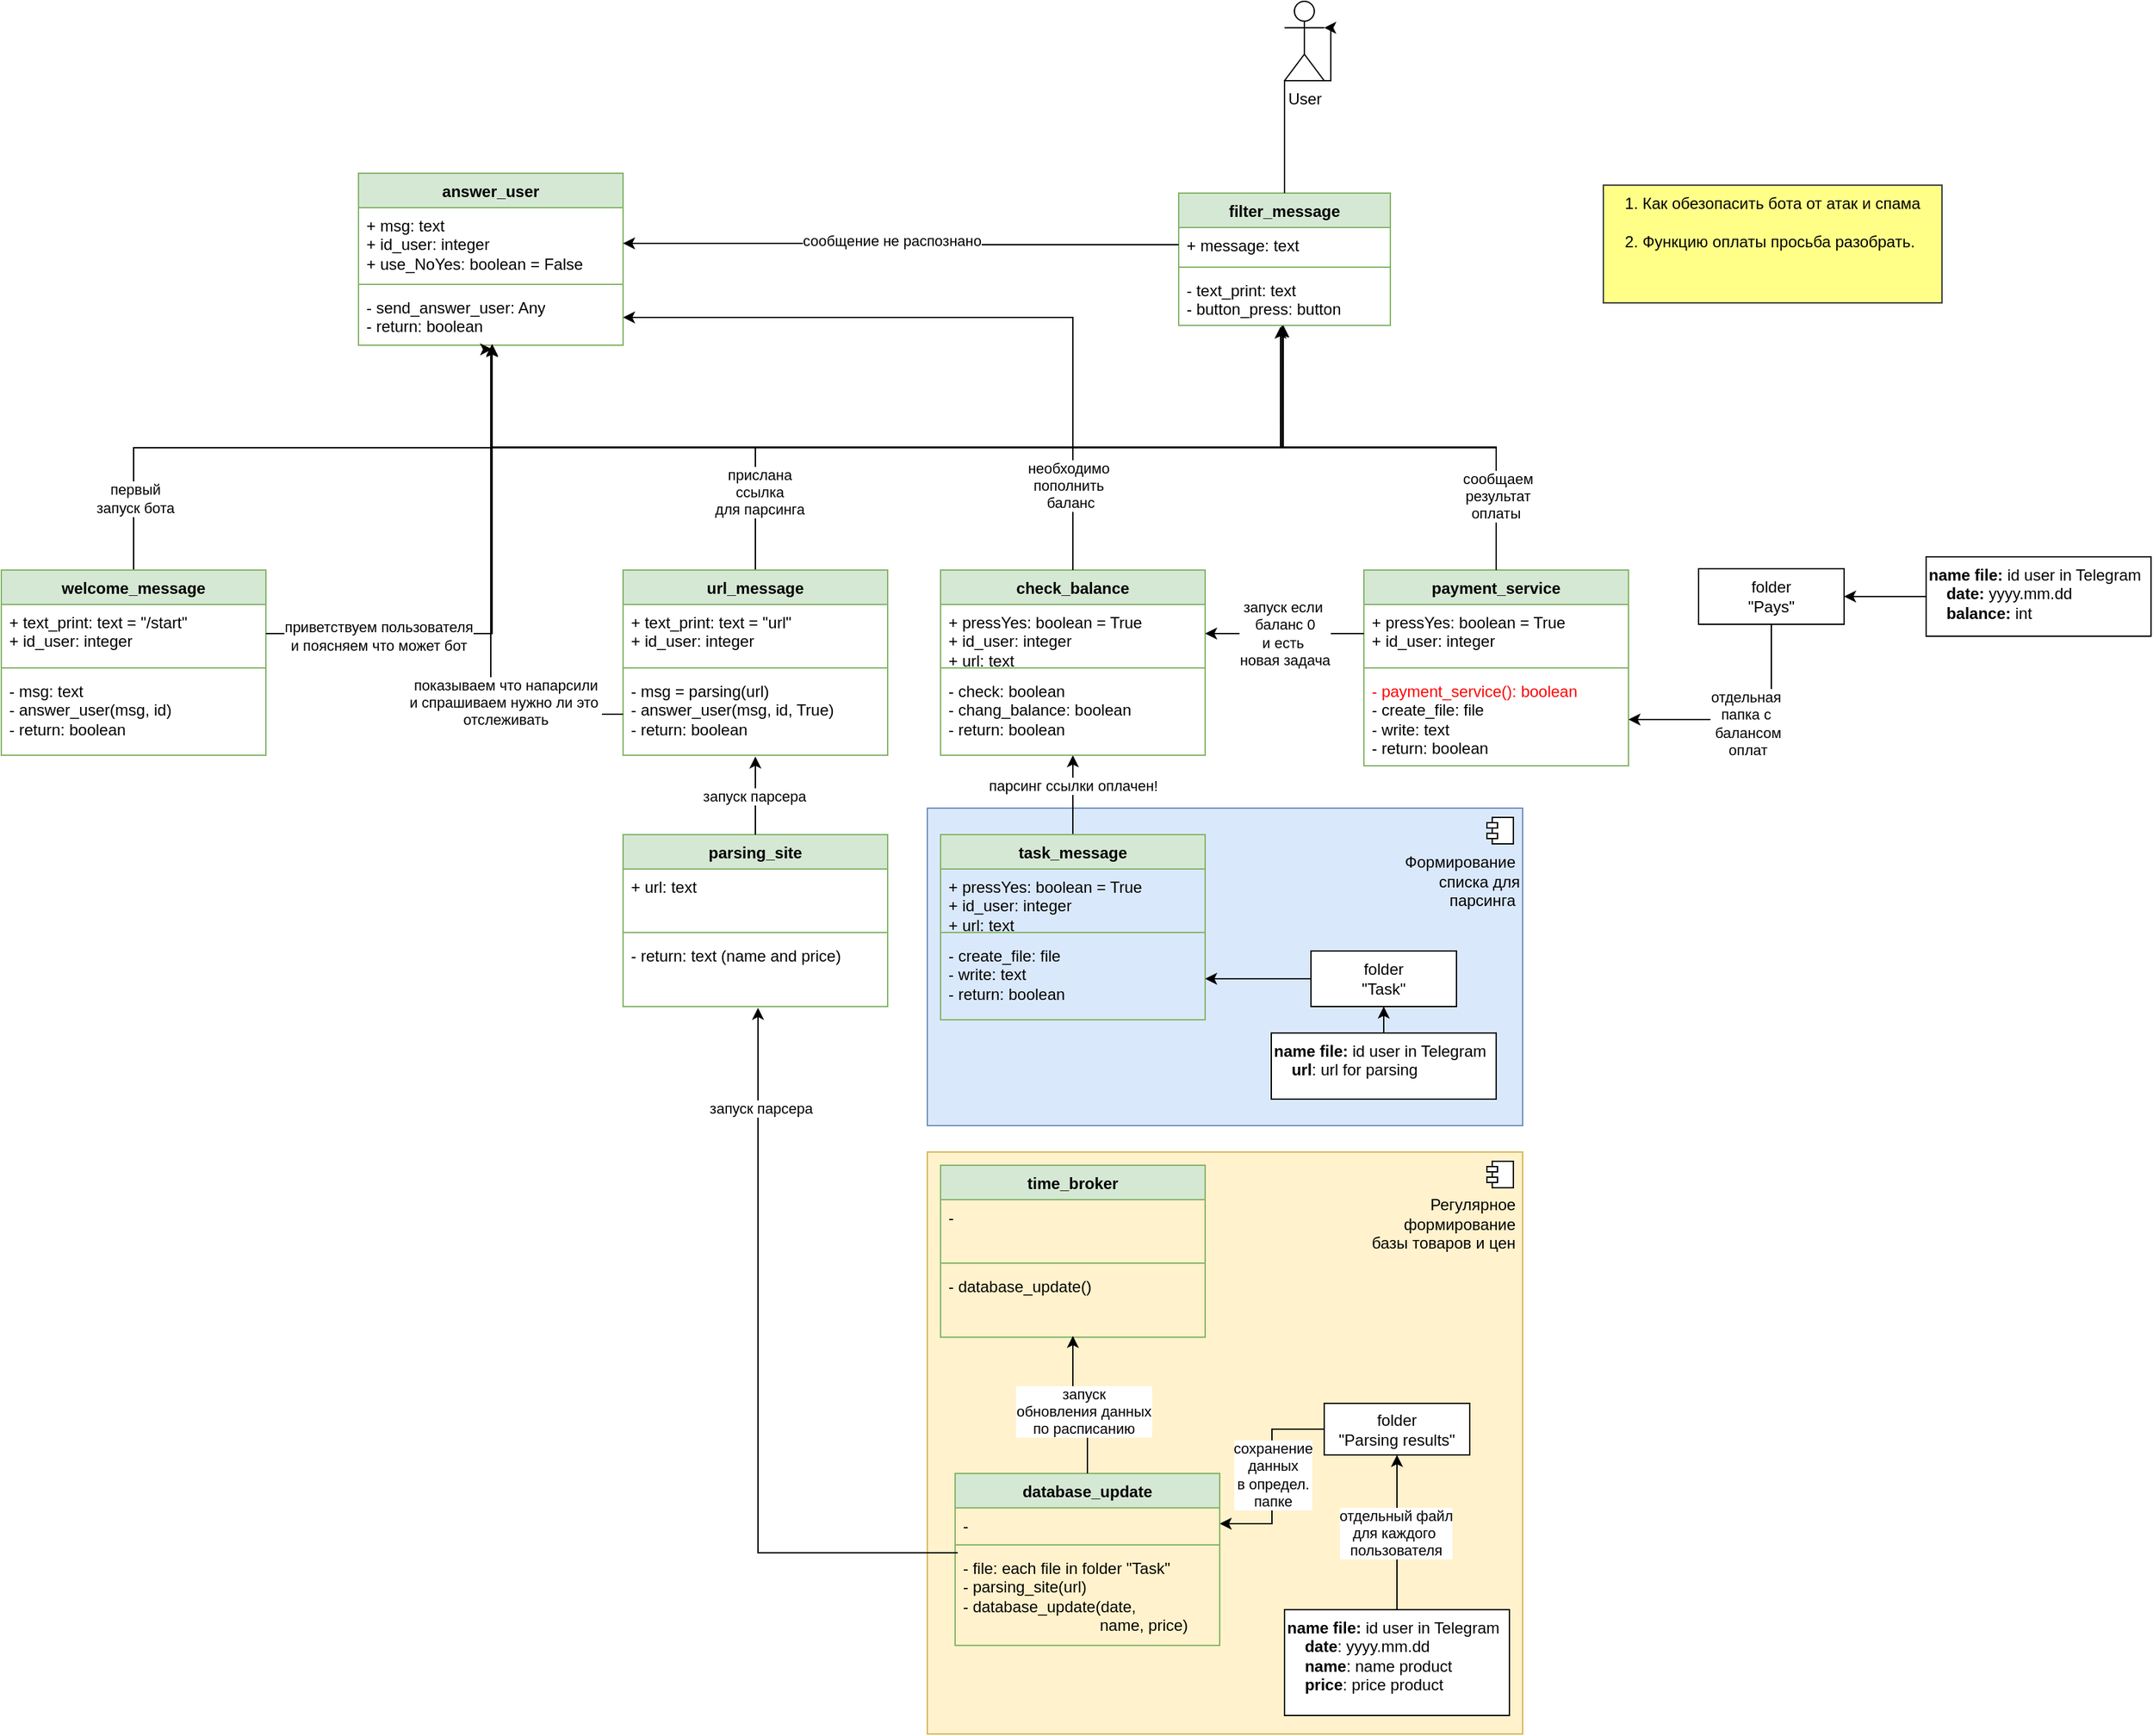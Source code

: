 <mxfile version="22.1.3" type="github">
  <diagram name="Страница — 1" id="5FJGtUaLvc8kbi69Jgre">
    <mxGraphModel dx="3728" dy="2356" grid="0" gridSize="10" guides="0" tooltips="1" connect="1" arrows="1" fold="1" page="1" pageScale="1" pageWidth="827" pageHeight="1169" math="0" shadow="0">
      <root>
        <mxCell id="0" />
        <mxCell id="1" parent="0" />
        <mxCell id="Y0vespap-BMlkndGWWb3-69" value="Формирование&amp;nbsp;&lt;br&gt;списка для&lt;br&gt;парсинга&amp;nbsp;&lt;br&gt;&lt;br&gt;&lt;br&gt;&lt;br&gt;&lt;br&gt;&lt;br&gt;&lt;br&gt;&lt;br&gt;&lt;br&gt;&lt;br&gt;" style="html=1;dropTarget=0;whiteSpace=wrap;fillColor=#dae8fc;strokeColor=#6c8ebf;align=right;" parent="1" vertex="1">
          <mxGeometry x="-490" y="500" width="450" height="240" as="geometry" />
        </mxCell>
        <mxCell id="Y0vespap-BMlkndGWWb3-70" value="" style="shape=module;jettyWidth=8;jettyHeight=4;" parent="Y0vespap-BMlkndGWWb3-69" vertex="1">
          <mxGeometry x="1" width="20" height="20" relative="1" as="geometry">
            <mxPoint x="-27" y="7" as="offset" />
          </mxGeometry>
        </mxCell>
        <mxCell id="Y0vespap-BMlkndGWWb3-25" value="Регулярное&amp;nbsp;&lt;br&gt;формирование&amp;nbsp;&lt;br&gt;базы товаров и цен&amp;nbsp;&lt;br&gt;&lt;br&gt;&lt;br&gt;&lt;br&gt;&lt;br&gt;&lt;br&gt;&lt;br&gt;&lt;br&gt;&lt;br&gt;&lt;br&gt;&lt;br&gt;&lt;br&gt;&lt;br&gt;&lt;br&gt;&lt;br&gt;&lt;br&gt;&lt;br&gt;&lt;br&gt;&lt;br&gt;&lt;br&gt;&lt;br&gt;&lt;br&gt;&lt;br&gt;&lt;br&gt;" style="html=1;dropTarget=0;whiteSpace=wrap;fillColor=#fff2cc;strokeColor=#d6b656;align=right;" parent="1" vertex="1">
          <mxGeometry x="-490" y="760" width="450" height="440" as="geometry" />
        </mxCell>
        <mxCell id="Y0vespap-BMlkndGWWb3-26" value="" style="shape=module;jettyWidth=8;jettyHeight=4;" parent="Y0vespap-BMlkndGWWb3-25" vertex="1">
          <mxGeometry x="1" width="20" height="20" relative="1" as="geometry">
            <mxPoint x="-27" y="7" as="offset" />
          </mxGeometry>
        </mxCell>
        <mxCell id="H9uGGTbssXHLd05-33D6-1" value="filter_message" style="swimlane;fontStyle=1;align=center;verticalAlign=top;childLayout=stackLayout;horizontal=1;startSize=26;horizontalStack=0;resizeParent=1;resizeParentMax=0;resizeLast=0;collapsible=1;marginBottom=0;whiteSpace=wrap;html=1;fillColor=#d5e8d4;strokeColor=#82b366;" parent="1" vertex="1">
          <mxGeometry x="-300" y="35" width="160" height="100" as="geometry" />
        </mxCell>
        <mxCell id="H9uGGTbssXHLd05-33D6-2" value="+ message: text" style="text;strokeColor=none;fillColor=none;align=left;verticalAlign=top;spacingLeft=4;spacingRight=4;overflow=hidden;rotatable=0;points=[[0,0.5],[1,0.5]];portConstraint=eastwest;whiteSpace=wrap;html=1;" parent="H9uGGTbssXHLd05-33D6-1" vertex="1">
          <mxGeometry y="26" width="160" height="26" as="geometry" />
        </mxCell>
        <mxCell id="H9uGGTbssXHLd05-33D6-3" value="" style="line;strokeWidth=1;fillColor=none;align=left;verticalAlign=middle;spacingTop=-1;spacingLeft=3;spacingRight=3;rotatable=0;labelPosition=right;points=[];portConstraint=eastwest;strokeColor=inherit;" parent="H9uGGTbssXHLd05-33D6-1" vertex="1">
          <mxGeometry y="52" width="160" height="8" as="geometry" />
        </mxCell>
        <mxCell id="H9uGGTbssXHLd05-33D6-4" value="- text_print: text&lt;br&gt;- button_press: button" style="text;strokeColor=none;fillColor=none;align=left;verticalAlign=top;spacingLeft=4;spacingRight=4;overflow=hidden;rotatable=0;points=[[0,0.5],[1,0.5]];portConstraint=eastwest;whiteSpace=wrap;html=1;" parent="H9uGGTbssXHLd05-33D6-1" vertex="1">
          <mxGeometry y="60" width="160" height="40" as="geometry" />
        </mxCell>
        <mxCell id="H9uGGTbssXHLd05-33D6-6" value="User" style="shape=umlActor;verticalLabelPosition=bottom;verticalAlign=top;html=1;" parent="1" vertex="1">
          <mxGeometry x="-220" y="-110" width="30" height="60" as="geometry" />
        </mxCell>
        <mxCell id="Y0vespap-BMlkndGWWb3-32" style="edgeStyle=orthogonalEdgeStyle;rounded=0;orthogonalLoop=1;jettySize=auto;html=1;entryX=0.494;entryY=1;entryDx=0;entryDy=0;entryPerimeter=0;" parent="1" source="H0bfLcFETeNuK2Q-7Ryl-2" target="H9uGGTbssXHLd05-33D6-4" edge="1">
          <mxGeometry relative="1" as="geometry" />
        </mxCell>
        <mxCell id="Y0vespap-BMlkndGWWb3-60" value="первый &lt;br&gt;запуск бота" style="edgeLabel;html=1;align=center;verticalAlign=middle;resizable=0;points=[];" parent="Y0vespap-BMlkndGWWb3-32" vertex="1" connectable="0">
          <mxGeometry x="-0.543" y="3" relative="1" as="geometry">
            <mxPoint x="-148" y="41" as="offset" />
          </mxGeometry>
        </mxCell>
        <mxCell id="H0bfLcFETeNuK2Q-7Ryl-2" value="welcome_message" style="swimlane;fontStyle=1;align=center;verticalAlign=top;childLayout=stackLayout;horizontal=1;startSize=26;horizontalStack=0;resizeParent=1;resizeParentMax=0;resizeLast=0;collapsible=1;marginBottom=0;whiteSpace=wrap;html=1;fillColor=#d5e8d4;strokeColor=#82b366;" parent="1" vertex="1">
          <mxGeometry x="-1190" y="320" width="200" height="140" as="geometry" />
        </mxCell>
        <mxCell id="H0bfLcFETeNuK2Q-7Ryl-3" value="+ text_print: text = &quot;/start&quot;&lt;br&gt;+ id_user: integer" style="text;strokeColor=none;fillColor=none;align=left;verticalAlign=top;spacingLeft=4;spacingRight=4;overflow=hidden;rotatable=0;points=[[0,0.5],[1,0.5]];portConstraint=eastwest;whiteSpace=wrap;html=1;" parent="H0bfLcFETeNuK2Q-7Ryl-2" vertex="1">
          <mxGeometry y="26" width="200" height="44" as="geometry" />
        </mxCell>
        <mxCell id="H0bfLcFETeNuK2Q-7Ryl-4" value="" style="line;strokeWidth=1;fillColor=none;align=left;verticalAlign=middle;spacingTop=-1;spacingLeft=3;spacingRight=3;rotatable=0;labelPosition=right;points=[];portConstraint=eastwest;strokeColor=inherit;" parent="H0bfLcFETeNuK2Q-7Ryl-2" vertex="1">
          <mxGeometry y="70" width="200" height="8" as="geometry" />
        </mxCell>
        <mxCell id="H0bfLcFETeNuK2Q-7Ryl-5" value="- msg: text&lt;br&gt;- answer_user(msg, id)&lt;br&gt;-&amp;nbsp;return: boolean" style="text;strokeColor=none;fillColor=none;align=left;verticalAlign=top;spacingLeft=4;spacingRight=4;overflow=hidden;rotatable=0;points=[[0,0.5],[1,0.5]];portConstraint=eastwest;whiteSpace=wrap;html=1;" parent="H0bfLcFETeNuK2Q-7Ryl-2" vertex="1">
          <mxGeometry y="78" width="200" height="62" as="geometry" />
        </mxCell>
        <mxCell id="H0bfLcFETeNuK2Q-7Ryl-6" value="answer_user" style="swimlane;fontStyle=1;align=center;verticalAlign=top;childLayout=stackLayout;horizontal=1;startSize=26;horizontalStack=0;resizeParent=1;resizeParentMax=0;resizeLast=0;collapsible=1;marginBottom=0;whiteSpace=wrap;html=1;fillColor=#d5e8d4;strokeColor=#82b366;" parent="1" vertex="1">
          <mxGeometry x="-920" y="20" width="200" height="130" as="geometry" />
        </mxCell>
        <mxCell id="H0bfLcFETeNuK2Q-7Ryl-7" value="+ msg: text&lt;br&gt;+ id_user: integer&lt;br&gt;+ use_NoYes: boolean = False" style="text;strokeColor=none;fillColor=none;align=left;verticalAlign=top;spacingLeft=4;spacingRight=4;overflow=hidden;rotatable=0;points=[[0,0.5],[1,0.5]];portConstraint=eastwest;whiteSpace=wrap;html=1;" parent="H0bfLcFETeNuK2Q-7Ryl-6" vertex="1">
          <mxGeometry y="26" width="200" height="54" as="geometry" />
        </mxCell>
        <mxCell id="H0bfLcFETeNuK2Q-7Ryl-8" value="" style="line;strokeWidth=1;fillColor=none;align=left;verticalAlign=middle;spacingTop=-1;spacingLeft=3;spacingRight=3;rotatable=0;labelPosition=right;points=[];portConstraint=eastwest;strokeColor=inherit;" parent="H0bfLcFETeNuK2Q-7Ryl-6" vertex="1">
          <mxGeometry y="80" width="200" height="8" as="geometry" />
        </mxCell>
        <mxCell id="H0bfLcFETeNuK2Q-7Ryl-9" value="- send_answer_user: Any&lt;br&gt;- return: boolean" style="text;strokeColor=none;fillColor=none;align=left;verticalAlign=top;spacingLeft=4;spacingRight=4;overflow=hidden;rotatable=0;points=[[0,0.5],[1,0.5]];portConstraint=eastwest;whiteSpace=wrap;html=1;" parent="H0bfLcFETeNuK2Q-7Ryl-6" vertex="1">
          <mxGeometry y="88" width="200" height="42" as="geometry" />
        </mxCell>
        <mxCell id="Y0vespap-BMlkndGWWb3-33" style="edgeStyle=orthogonalEdgeStyle;rounded=0;orthogonalLoop=1;jettySize=auto;html=1;entryX=0.494;entryY=1;entryDx=0;entryDy=0;entryPerimeter=0;" parent="1" source="ytyW5f8ttz-P0lV4MFBV-1" target="H9uGGTbssXHLd05-33D6-4" edge="1">
          <mxGeometry relative="1" as="geometry" />
        </mxCell>
        <mxCell id="Y0vespap-BMlkndGWWb3-61" value="прислана &lt;br&gt;ссылка &lt;br&gt;для парсинга" style="edgeLabel;html=1;align=center;verticalAlign=middle;resizable=0;points=[];" parent="Y0vespap-BMlkndGWWb3-33" vertex="1" connectable="0">
          <mxGeometry x="-0.798" y="-3" relative="1" as="geometry">
            <mxPoint as="offset" />
          </mxGeometry>
        </mxCell>
        <mxCell id="ytyW5f8ttz-P0lV4MFBV-1" value="url_message" style="swimlane;fontStyle=1;align=center;verticalAlign=top;childLayout=stackLayout;horizontal=1;startSize=26;horizontalStack=0;resizeParent=1;resizeParentMax=0;resizeLast=0;collapsible=1;marginBottom=0;whiteSpace=wrap;html=1;fillColor=#d5e8d4;strokeColor=#82b366;" parent="1" vertex="1">
          <mxGeometry x="-720" y="320" width="200" height="140" as="geometry" />
        </mxCell>
        <mxCell id="ytyW5f8ttz-P0lV4MFBV-2" value="+ text_print: text = &quot;url&quot;&amp;nbsp;&lt;br&gt;+ id_user: integer" style="text;strokeColor=none;fillColor=none;align=left;verticalAlign=top;spacingLeft=4;spacingRight=4;overflow=hidden;rotatable=0;points=[[0,0.5],[1,0.5]];portConstraint=eastwest;whiteSpace=wrap;html=1;" parent="ytyW5f8ttz-P0lV4MFBV-1" vertex="1">
          <mxGeometry y="26" width="200" height="44" as="geometry" />
        </mxCell>
        <mxCell id="ytyW5f8ttz-P0lV4MFBV-3" value="" style="line;strokeWidth=1;fillColor=none;align=left;verticalAlign=middle;spacingTop=-1;spacingLeft=3;spacingRight=3;rotatable=0;labelPosition=right;points=[];portConstraint=eastwest;strokeColor=inherit;" parent="ytyW5f8ttz-P0lV4MFBV-1" vertex="1">
          <mxGeometry y="70" width="200" height="8" as="geometry" />
        </mxCell>
        <mxCell id="ytyW5f8ttz-P0lV4MFBV-4" value="- msg = parsing(url)&lt;br&gt;- answer_user(msg, id, True)&lt;br&gt;- return: boolean" style="text;strokeColor=none;fillColor=none;align=left;verticalAlign=top;spacingLeft=4;spacingRight=4;overflow=hidden;rotatable=0;points=[[0,0.5],[1,0.5]];portConstraint=eastwest;whiteSpace=wrap;html=1;" parent="ytyW5f8ttz-P0lV4MFBV-1" vertex="1">
          <mxGeometry y="78" width="200" height="62" as="geometry" />
        </mxCell>
        <mxCell id="ytyW5f8ttz-P0lV4MFBV-6" value="parsing_site" style="swimlane;fontStyle=1;align=center;verticalAlign=top;childLayout=stackLayout;horizontal=1;startSize=26;horizontalStack=0;resizeParent=1;resizeParentMax=0;resizeLast=0;collapsible=1;marginBottom=0;whiteSpace=wrap;html=1;fillColor=#d5e8d4;strokeColor=#82b366;" parent="1" vertex="1">
          <mxGeometry x="-720" y="520" width="200" height="130" as="geometry" />
        </mxCell>
        <mxCell id="ytyW5f8ttz-P0lV4MFBV-7" value="+ url: text" style="text;strokeColor=none;fillColor=none;align=left;verticalAlign=top;spacingLeft=4;spacingRight=4;overflow=hidden;rotatable=0;points=[[0,0.5],[1,0.5]];portConstraint=eastwest;whiteSpace=wrap;html=1;" parent="ytyW5f8ttz-P0lV4MFBV-6" vertex="1">
          <mxGeometry y="26" width="200" height="44" as="geometry" />
        </mxCell>
        <mxCell id="ytyW5f8ttz-P0lV4MFBV-8" value="" style="line;strokeWidth=1;fillColor=none;align=left;verticalAlign=middle;spacingTop=-1;spacingLeft=3;spacingRight=3;rotatable=0;labelPosition=right;points=[];portConstraint=eastwest;strokeColor=inherit;" parent="ytyW5f8ttz-P0lV4MFBV-6" vertex="1">
          <mxGeometry y="70" width="200" height="8" as="geometry" />
        </mxCell>
        <mxCell id="ytyW5f8ttz-P0lV4MFBV-9" value="- return: text (name and price)" style="text;strokeColor=none;fillColor=none;align=left;verticalAlign=top;spacingLeft=4;spacingRight=4;overflow=hidden;rotatable=0;points=[[0,0.5],[1,0.5]];portConstraint=eastwest;whiteSpace=wrap;html=1;" parent="ytyW5f8ttz-P0lV4MFBV-6" vertex="1">
          <mxGeometry y="78" width="200" height="52" as="geometry" />
        </mxCell>
        <mxCell id="Y0vespap-BMlkndGWWb3-56" style="edgeStyle=orthogonalEdgeStyle;rounded=0;orthogonalLoop=1;jettySize=auto;html=1;entryX=0.5;entryY=1;entryDx=0;entryDy=0;" parent="1" source="ytyW5f8ttz-P0lV4MFBV-10" target="Y0vespap-BMlkndGWWb3-51" edge="1">
          <mxGeometry relative="1" as="geometry" />
        </mxCell>
        <mxCell id="cOSSyI8-ZIRnvPIqsTWS-1" value="парсинг ссылки оплачен!" style="edgeLabel;html=1;align=center;verticalAlign=middle;resizable=0;points=[];" parent="Y0vespap-BMlkndGWWb3-56" vertex="1" connectable="0">
          <mxGeometry x="0.233" relative="1" as="geometry">
            <mxPoint as="offset" />
          </mxGeometry>
        </mxCell>
        <mxCell id="ytyW5f8ttz-P0lV4MFBV-10" value="task_message" style="swimlane;fontStyle=1;align=center;verticalAlign=top;childLayout=stackLayout;horizontal=1;startSize=26;horizontalStack=0;resizeParent=1;resizeParentMax=0;resizeLast=0;collapsible=1;marginBottom=0;whiteSpace=wrap;html=1;fillColor=#d5e8d4;strokeColor=#82b366;" parent="1" vertex="1">
          <mxGeometry x="-480" y="520" width="200" height="140" as="geometry" />
        </mxCell>
        <mxCell id="ytyW5f8ttz-P0lV4MFBV-11" value="+ pressYes: boolean = True&lt;br&gt;+ id_user: integer&lt;br&gt;+ url: text&amp;nbsp;" style="text;strokeColor=none;fillColor=none;align=left;verticalAlign=top;spacingLeft=4;spacingRight=4;overflow=hidden;rotatable=0;points=[[0,0.5],[1,0.5]];portConstraint=eastwest;whiteSpace=wrap;html=1;" parent="ytyW5f8ttz-P0lV4MFBV-10" vertex="1">
          <mxGeometry y="26" width="200" height="44" as="geometry" />
        </mxCell>
        <mxCell id="ytyW5f8ttz-P0lV4MFBV-12" value="" style="line;strokeWidth=1;fillColor=none;align=left;verticalAlign=middle;spacingTop=-1;spacingLeft=3;spacingRight=3;rotatable=0;labelPosition=right;points=[];portConstraint=eastwest;strokeColor=inherit;" parent="ytyW5f8ttz-P0lV4MFBV-10" vertex="1">
          <mxGeometry y="70" width="200" height="8" as="geometry" />
        </mxCell>
        <mxCell id="ytyW5f8ttz-P0lV4MFBV-13" value="- create_file: file&lt;br&gt;- write: text&lt;br&gt;- return: boolean" style="text;strokeColor=none;fillColor=none;align=left;verticalAlign=top;spacingLeft=4;spacingRight=4;overflow=hidden;rotatable=0;points=[[0,0.5],[1,0.5]];portConstraint=eastwest;whiteSpace=wrap;html=1;" parent="ytyW5f8ttz-P0lV4MFBV-10" vertex="1">
          <mxGeometry y="78" width="200" height="62" as="geometry" />
        </mxCell>
        <mxCell id="Y0vespap-BMlkndGWWb3-38" style="edgeStyle=orthogonalEdgeStyle;rounded=0;orthogonalLoop=1;jettySize=auto;html=1;entryX=0.5;entryY=1;entryDx=0;entryDy=0;" parent="1" source="Y0vespap-BMlkndGWWb3-4" target="Y0vespap-BMlkndGWWb3-7" edge="1">
          <mxGeometry relative="1" as="geometry" />
        </mxCell>
        <mxCell id="Y0vespap-BMlkndGWWb3-4" value="&lt;b&gt;name file:&lt;/b&gt; id user in Telegram&amp;nbsp;&amp;nbsp;&lt;br&gt;&lt;b&gt;&amp;nbsp; &amp;nbsp; url&lt;/b&gt;: url for parsing&amp;nbsp;" style="html=1;whiteSpace=wrap;align=left;verticalAlign=top;" parent="1" vertex="1">
          <mxGeometry x="-230" y="670" width="170" height="50" as="geometry" />
        </mxCell>
        <mxCell id="Y0vespap-BMlkndGWWb3-39" style="edgeStyle=orthogonalEdgeStyle;rounded=0;orthogonalLoop=1;jettySize=auto;html=1;" parent="1" source="Y0vespap-BMlkndGWWb3-7" target="ytyW5f8ttz-P0lV4MFBV-13" edge="1">
          <mxGeometry relative="1" as="geometry" />
        </mxCell>
        <mxCell id="Y0vespap-BMlkndGWWb3-7" value="folder &lt;br&gt;&quot;Task&quot;" style="html=1;whiteSpace=wrap;" parent="1" vertex="1">
          <mxGeometry x="-200" y="608" width="110" height="42" as="geometry" />
        </mxCell>
        <mxCell id="Y0vespap-BMlkndGWWb3-9" value="time_broker" style="swimlane;fontStyle=1;align=center;verticalAlign=top;childLayout=stackLayout;horizontal=1;startSize=26;horizontalStack=0;resizeParent=1;resizeParentMax=0;resizeLast=0;collapsible=1;marginBottom=0;whiteSpace=wrap;html=1;fillColor=#d5e8d4;strokeColor=#82b366;" parent="1" vertex="1">
          <mxGeometry x="-480" y="770" width="200" height="130" as="geometry" />
        </mxCell>
        <mxCell id="Y0vespap-BMlkndGWWb3-10" value="-&amp;nbsp;" style="text;strokeColor=none;fillColor=none;align=left;verticalAlign=top;spacingLeft=4;spacingRight=4;overflow=hidden;rotatable=0;points=[[0,0.5],[1,0.5]];portConstraint=eastwest;whiteSpace=wrap;html=1;" parent="Y0vespap-BMlkndGWWb3-9" vertex="1">
          <mxGeometry y="26" width="200" height="44" as="geometry" />
        </mxCell>
        <mxCell id="Y0vespap-BMlkndGWWb3-11" value="" style="line;strokeWidth=1;fillColor=none;align=left;verticalAlign=middle;spacingTop=-1;spacingLeft=3;spacingRight=3;rotatable=0;labelPosition=right;points=[];portConstraint=eastwest;strokeColor=inherit;" parent="Y0vespap-BMlkndGWWb3-9" vertex="1">
          <mxGeometry y="70" width="200" height="8" as="geometry" />
        </mxCell>
        <mxCell id="Y0vespap-BMlkndGWWb3-12" value="- database_update()" style="text;strokeColor=none;fillColor=none;align=left;verticalAlign=top;spacingLeft=4;spacingRight=4;overflow=hidden;rotatable=0;points=[[0,0.5],[1,0.5]];portConstraint=eastwest;whiteSpace=wrap;html=1;" parent="Y0vespap-BMlkndGWWb3-9" vertex="1">
          <mxGeometry y="78" width="200" height="52" as="geometry" />
        </mxCell>
        <mxCell id="Y0vespap-BMlkndGWWb3-40" style="edgeStyle=orthogonalEdgeStyle;rounded=0;orthogonalLoop=1;jettySize=auto;html=1;entryX=1;entryY=0.5;entryDx=0;entryDy=0;exitX=0;exitY=0.5;exitDx=0;exitDy=0;" parent="1" source="Y0vespap-BMlkndGWWb3-13" target="Y0vespap-BMlkndGWWb3-20" edge="1">
          <mxGeometry relative="1" as="geometry" />
        </mxCell>
        <mxCell id="cOSSyI8-ZIRnvPIqsTWS-4" value="сохранение&lt;br&gt;данных&lt;br&gt;в определ.&lt;br&gt;папке" style="edgeLabel;html=1;align=center;verticalAlign=middle;resizable=0;points=[];" parent="Y0vespap-BMlkndGWWb3-40" vertex="1" connectable="0">
          <mxGeometry x="-0.017" relative="1" as="geometry">
            <mxPoint as="offset" />
          </mxGeometry>
        </mxCell>
        <mxCell id="Y0vespap-BMlkndGWWb3-13" value="folder &lt;br&gt;&quot;Parsing results&quot;" style="html=1;whiteSpace=wrap;" parent="1" vertex="1">
          <mxGeometry x="-190" y="950" width="110" height="39" as="geometry" />
        </mxCell>
        <mxCell id="Y0vespap-BMlkndGWWb3-41" style="edgeStyle=orthogonalEdgeStyle;rounded=0;orthogonalLoop=1;jettySize=auto;html=1;entryX=0.5;entryY=1;entryDx=0;entryDy=0;" parent="1" source="Y0vespap-BMlkndGWWb3-17" target="Y0vespap-BMlkndGWWb3-13" edge="1">
          <mxGeometry relative="1" as="geometry" />
        </mxCell>
        <mxCell id="cOSSyI8-ZIRnvPIqsTWS-5" value="отдельный файл &lt;br&gt;для каждого&amp;nbsp;&lt;br&gt;пользователя" style="edgeLabel;html=1;align=center;verticalAlign=middle;resizable=0;points=[];" parent="Y0vespap-BMlkndGWWb3-41" vertex="1" connectable="0">
          <mxGeometry x="-0.009" y="1" relative="1" as="geometry">
            <mxPoint as="offset" />
          </mxGeometry>
        </mxCell>
        <mxCell id="Y0vespap-BMlkndGWWb3-17" value="&lt;b&gt;name file:&lt;/b&gt; id user in Telegram&amp;nbsp;&amp;nbsp;&lt;br&gt;&lt;b&gt;&amp;nbsp; &amp;nbsp; date&lt;/b&gt;: yyyy.mm.dd&amp;nbsp;&lt;br&gt;&lt;b style=&quot;border-color: var(--border-color);&quot;&gt;&amp;nbsp; &amp;nbsp; name&lt;/b&gt;: name product&amp;nbsp;&lt;br&gt;&lt;b&gt;&amp;nbsp; &amp;nbsp; price&lt;/b&gt;: price product" style="html=1;whiteSpace=wrap;align=left;verticalAlign=top;" parent="1" vertex="1">
          <mxGeometry x="-220" y="1106" width="170" height="80" as="geometry" />
        </mxCell>
        <mxCell id="Y0vespap-BMlkndGWWb3-19" value="database_update" style="swimlane;fontStyle=1;align=center;verticalAlign=top;childLayout=stackLayout;horizontal=1;startSize=26;horizontalStack=0;resizeParent=1;resizeParentMax=0;resizeLast=0;collapsible=1;marginBottom=0;whiteSpace=wrap;html=1;fillColor=#d5e8d4;strokeColor=#82b366;" parent="1" vertex="1">
          <mxGeometry x="-469" y="1003" width="200" height="130" as="geometry" />
        </mxCell>
        <mxCell id="Y0vespap-BMlkndGWWb3-20" value="-&amp;nbsp;" style="text;strokeColor=none;fillColor=none;align=left;verticalAlign=top;spacingLeft=4;spacingRight=4;overflow=hidden;rotatable=0;points=[[0,0.5],[1,0.5]];portConstraint=eastwest;whiteSpace=wrap;html=1;" parent="Y0vespap-BMlkndGWWb3-19" vertex="1">
          <mxGeometry y="26" width="200" height="24" as="geometry" />
        </mxCell>
        <mxCell id="Y0vespap-BMlkndGWWb3-21" value="" style="line;strokeWidth=1;fillColor=none;align=left;verticalAlign=middle;spacingTop=-1;spacingLeft=3;spacingRight=3;rotatable=0;labelPosition=right;points=[];portConstraint=eastwest;strokeColor=inherit;" parent="Y0vespap-BMlkndGWWb3-19" vertex="1">
          <mxGeometry y="50" width="200" height="8" as="geometry" />
        </mxCell>
        <mxCell id="Y0vespap-BMlkndGWWb3-22" value="- file: each file in folder &quot;Task&quot;&amp;nbsp;&lt;br&gt;- parsing_site(url)&amp;nbsp;&lt;br&gt;- database_update(date, &lt;br&gt;&lt;span style=&quot;white-space: pre;&quot;&gt;&#x9;&lt;span style=&quot;white-space: pre;&quot;&gt;&#x9;&lt;span style=&quot;white-space: pre;&quot;&gt;&#x9;       &lt;/span&gt;&lt;/span&gt;&lt;/span&gt;name, price)" style="text;strokeColor=none;fillColor=none;align=left;verticalAlign=top;spacingLeft=4;spacingRight=4;overflow=hidden;rotatable=0;points=[[0,0.5],[1,0.5]];portConstraint=eastwest;whiteSpace=wrap;html=1;" parent="Y0vespap-BMlkndGWWb3-19" vertex="1">
          <mxGeometry y="58" width="200" height="72" as="geometry" />
        </mxCell>
        <mxCell id="Y0vespap-BMlkndGWWb3-23" style="edgeStyle=orthogonalEdgeStyle;rounded=0;orthogonalLoop=1;jettySize=auto;html=1;entryX=0.5;entryY=0.981;entryDx=0;entryDy=0;entryPerimeter=0;" parent="1" source="Y0vespap-BMlkndGWWb3-19" target="Y0vespap-BMlkndGWWb3-12" edge="1">
          <mxGeometry relative="1" as="geometry" />
        </mxCell>
        <mxCell id="cOSSyI8-ZIRnvPIqsTWS-2" value="запуск &lt;br&gt;обновления данных &lt;br&gt;по расписанию" style="edgeLabel;html=1;align=center;verticalAlign=middle;resizable=0;points=[];" parent="Y0vespap-BMlkndGWWb3-23" vertex="1" connectable="0">
          <mxGeometry x="-0.176" y="3" relative="1" as="geometry">
            <mxPoint as="offset" />
          </mxGeometry>
        </mxCell>
        <mxCell id="Y0vespap-BMlkndGWWb3-27" style="edgeStyle=orthogonalEdgeStyle;rounded=0;orthogonalLoop=1;jettySize=auto;html=1;exitX=0.01;exitY=0.028;exitDx=0;exitDy=0;exitPerimeter=0;entryX=0.51;entryY=1.019;entryDx=0;entryDy=0;entryPerimeter=0;" parent="1" source="Y0vespap-BMlkndGWWb3-22" target="ytyW5f8ttz-P0lV4MFBV-9" edge="1">
          <mxGeometry relative="1" as="geometry">
            <mxPoint x="-590" y="660" as="targetPoint" />
          </mxGeometry>
        </mxCell>
        <mxCell id="Y0vespap-BMlkndGWWb3-63" value="запуск парсера" style="edgeLabel;html=1;align=center;verticalAlign=middle;resizable=0;points=[];" parent="Y0vespap-BMlkndGWWb3-27" vertex="1" connectable="0">
          <mxGeometry x="0.73" y="-2" relative="1" as="geometry">
            <mxPoint as="offset" />
          </mxGeometry>
        </mxCell>
        <mxCell id="Y0vespap-BMlkndGWWb3-31" style="edgeStyle=orthogonalEdgeStyle;rounded=0;orthogonalLoop=1;jettySize=auto;html=1;exitX=0.5;exitY=0;exitDx=0;exitDy=0;entryX=0.5;entryY=1.016;entryDx=0;entryDy=0;entryPerimeter=0;" parent="1" source="ytyW5f8ttz-P0lV4MFBV-6" target="ytyW5f8ttz-P0lV4MFBV-4" edge="1">
          <mxGeometry relative="1" as="geometry" />
        </mxCell>
        <mxCell id="Y0vespap-BMlkndGWWb3-62" value="запуск парсера" style="edgeLabel;html=1;align=center;verticalAlign=middle;resizable=0;points=[];" parent="Y0vespap-BMlkndGWWb3-31" vertex="1" connectable="0">
          <mxGeometry x="-0.017" y="1" relative="1" as="geometry">
            <mxPoint as="offset" />
          </mxGeometry>
        </mxCell>
        <mxCell id="Y0vespap-BMlkndGWWb3-36" style="edgeStyle=orthogonalEdgeStyle;rounded=0;orthogonalLoop=1;jettySize=auto;html=1;entryX=0.505;entryY=1.071;entryDx=0;entryDy=0;entryPerimeter=0;" parent="1" source="ytyW5f8ttz-P0lV4MFBV-4" target="H0bfLcFETeNuK2Q-7Ryl-9" edge="1">
          <mxGeometry relative="1" as="geometry">
            <Array as="points">
              <mxPoint x="-820" y="429" />
            </Array>
          </mxGeometry>
        </mxCell>
        <mxCell id="Y0vespap-BMlkndGWWb3-64" value="показываем что напарсили&lt;br&gt;и спрашиваем нужно ли это&amp;nbsp;&lt;br&gt;отслеживать" style="edgeLabel;html=1;align=center;verticalAlign=middle;resizable=0;points=[];" parent="Y0vespap-BMlkndGWWb3-36" vertex="1" connectable="0">
          <mxGeometry x="-0.731" relative="1" as="geometry">
            <mxPoint x="-39" y="-9" as="offset" />
          </mxGeometry>
        </mxCell>
        <mxCell id="Y0vespap-BMlkndGWWb3-42" value="payment_service" style="swimlane;fontStyle=1;align=center;verticalAlign=top;childLayout=stackLayout;horizontal=1;startSize=26;horizontalStack=0;resizeParent=1;resizeParentMax=0;resizeLast=0;collapsible=1;marginBottom=0;whiteSpace=wrap;html=1;fillColor=#d5e8d4;strokeColor=#82b366;" parent="1" vertex="1">
          <mxGeometry x="-160" y="320" width="200" height="148" as="geometry" />
        </mxCell>
        <mxCell id="Y0vespap-BMlkndGWWb3-43" value="+ pressYes: boolean = True&lt;br&gt;+ id_user: integer" style="text;strokeColor=none;fillColor=none;align=left;verticalAlign=top;spacingLeft=4;spacingRight=4;overflow=hidden;rotatable=0;points=[[0,0.5],[1,0.5]];portConstraint=eastwest;whiteSpace=wrap;html=1;" parent="Y0vespap-BMlkndGWWb3-42" vertex="1">
          <mxGeometry y="26" width="200" height="44" as="geometry" />
        </mxCell>
        <mxCell id="Y0vespap-BMlkndGWWb3-44" value="" style="line;strokeWidth=1;fillColor=none;align=left;verticalAlign=middle;spacingTop=-1;spacingLeft=3;spacingRight=3;rotatable=0;labelPosition=right;points=[];portConstraint=eastwest;strokeColor=inherit;" parent="Y0vespap-BMlkndGWWb3-42" vertex="1">
          <mxGeometry y="70" width="200" height="8" as="geometry" />
        </mxCell>
        <mxCell id="Y0vespap-BMlkndGWWb3-45" value="&lt;font color=&quot;#ff0303&quot;&gt;-&amp;nbsp;payment_service(): boolean&lt;/font&gt;&lt;br&gt;- create_file: file&lt;br&gt;- write: text&lt;br&gt;- return: boolean" style="text;strokeColor=none;fillColor=none;align=left;verticalAlign=top;spacingLeft=4;spacingRight=4;overflow=hidden;rotatable=0;points=[[0,0.5],[1,0.5]];portConstraint=eastwest;whiteSpace=wrap;html=1;" parent="Y0vespap-BMlkndGWWb3-42" vertex="1">
          <mxGeometry y="78" width="200" height="70" as="geometry" />
        </mxCell>
        <mxCell id="1R_4q1G22xEMCYAywD_m-5" style="edgeStyle=orthogonalEdgeStyle;rounded=0;orthogonalLoop=1;jettySize=auto;html=1;entryX=1;entryY=0.5;entryDx=0;entryDy=0;" parent="1" source="Y0vespap-BMlkndGWWb3-47" target="Y0vespap-BMlkndGWWb3-49" edge="1">
          <mxGeometry relative="1" as="geometry" />
        </mxCell>
        <mxCell id="Y0vespap-BMlkndGWWb3-47" value="&lt;b&gt;name file:&lt;/b&gt; id user in Telegram&amp;nbsp;&amp;nbsp;&lt;br&gt;&amp;nbsp; &amp;nbsp; &lt;b&gt;date:&lt;/b&gt; yyyy.mm.dd&amp;nbsp;&lt;br&gt;&amp;nbsp; &amp;nbsp;&amp;nbsp;&lt;b style=&quot;border-color: var(--border-color);&quot;&gt;balance:&amp;nbsp;&lt;/b&gt;int&amp;nbsp;" style="html=1;whiteSpace=wrap;align=left;verticalAlign=top;" parent="1" vertex="1">
          <mxGeometry x="265" y="310" width="170" height="60" as="geometry" />
        </mxCell>
        <mxCell id="Y0vespap-BMlkndGWWb3-48" style="edgeStyle=orthogonalEdgeStyle;rounded=0;orthogonalLoop=1;jettySize=auto;html=1;entryX=1;entryY=0.5;entryDx=0;entryDy=0;" parent="1" source="Y0vespap-BMlkndGWWb3-49" target="Y0vespap-BMlkndGWWb3-45" edge="1">
          <mxGeometry relative="1" as="geometry">
            <mxPoint x="40" y="419" as="targetPoint" />
          </mxGeometry>
        </mxCell>
        <mxCell id="cOSSyI8-ZIRnvPIqsTWS-6" value="отдельная&amp;nbsp;&lt;br&gt;папка с&amp;nbsp;&lt;br&gt;балансом&lt;br&gt;оплат" style="edgeLabel;html=1;align=center;verticalAlign=middle;resizable=0;points=[];" parent="Y0vespap-BMlkndGWWb3-48" vertex="1" connectable="0">
          <mxGeometry x="0.012" y="3" relative="1" as="geometry">
            <mxPoint x="1" as="offset" />
          </mxGeometry>
        </mxCell>
        <mxCell id="Y0vespap-BMlkndGWWb3-49" value="folder &lt;br&gt;&quot;Pays&quot;" style="html=1;whiteSpace=wrap;" parent="1" vertex="1">
          <mxGeometry x="93" y="319" width="110" height="42" as="geometry" />
        </mxCell>
        <mxCell id="Y0vespap-BMlkndGWWb3-50" style="edgeStyle=orthogonalEdgeStyle;rounded=0;orthogonalLoop=1;jettySize=auto;html=1;entryX=0.488;entryY=1;entryDx=0;entryDy=0;entryPerimeter=0;" parent="1" source="Y0vespap-BMlkndGWWb3-42" target="H9uGGTbssXHLd05-33D6-4" edge="1">
          <mxGeometry relative="1" as="geometry" />
        </mxCell>
        <mxCell id="Y0vespap-BMlkndGWWb3-65" style="edgeStyle=orthogonalEdgeStyle;rounded=0;orthogonalLoop=1;jettySize=auto;html=1;entryX=1;entryY=0.5;entryDx=0;entryDy=0;" parent="1" source="Y0vespap-BMlkndGWWb3-51" target="H0bfLcFETeNuK2Q-7Ryl-9" edge="1">
          <mxGeometry relative="1" as="geometry" />
        </mxCell>
        <mxCell id="Y0vespap-BMlkndGWWb3-51" value="check_balance" style="swimlane;fontStyle=1;align=center;verticalAlign=top;childLayout=stackLayout;horizontal=1;startSize=26;horizontalStack=0;resizeParent=1;resizeParentMax=0;resizeLast=0;collapsible=1;marginBottom=0;whiteSpace=wrap;html=1;fillColor=#d5e8d4;strokeColor=#82b366;" parent="1" vertex="1">
          <mxGeometry x="-480" y="320" width="200" height="140" as="geometry" />
        </mxCell>
        <mxCell id="Y0vespap-BMlkndGWWb3-52" value="+ pressYes: boolean = True&lt;br&gt;+ id_user: integer&lt;br&gt;+ url: text&amp;nbsp;" style="text;strokeColor=none;fillColor=none;align=left;verticalAlign=top;spacingLeft=4;spacingRight=4;overflow=hidden;rotatable=0;points=[[0,0.5],[1,0.5]];portConstraint=eastwest;whiteSpace=wrap;html=1;" parent="Y0vespap-BMlkndGWWb3-51" vertex="1">
          <mxGeometry y="26" width="200" height="44" as="geometry" />
        </mxCell>
        <mxCell id="Y0vespap-BMlkndGWWb3-53" value="" style="line;strokeWidth=1;fillColor=none;align=left;verticalAlign=middle;spacingTop=-1;spacingLeft=3;spacingRight=3;rotatable=0;labelPosition=right;points=[];portConstraint=eastwest;strokeColor=inherit;" parent="Y0vespap-BMlkndGWWb3-51" vertex="1">
          <mxGeometry y="70" width="200" height="8" as="geometry" />
        </mxCell>
        <mxCell id="Y0vespap-BMlkndGWWb3-54" value="- check: boolean&lt;br&gt;-&amp;nbsp;chang_balance: boolean&lt;br&gt;- return: boolean" style="text;strokeColor=none;fillColor=none;align=left;verticalAlign=top;spacingLeft=4;spacingRight=4;overflow=hidden;rotatable=0;points=[[0,0.5],[1,0.5]];portConstraint=eastwest;whiteSpace=wrap;html=1;" parent="Y0vespap-BMlkndGWWb3-51" vertex="1">
          <mxGeometry y="78" width="200" height="62" as="geometry" />
        </mxCell>
        <mxCell id="Y0vespap-BMlkndGWWb3-57" style="edgeStyle=orthogonalEdgeStyle;rounded=0;orthogonalLoop=1;jettySize=auto;html=1;entryX=1;entryY=0.5;entryDx=0;entryDy=0;exitX=0;exitY=0.5;exitDx=0;exitDy=0;" parent="1" source="H9uGGTbssXHLd05-33D6-2" target="H0bfLcFETeNuK2Q-7Ryl-7" edge="1">
          <mxGeometry relative="1" as="geometry" />
        </mxCell>
        <mxCell id="Y0vespap-BMlkndGWWb3-59" value="сообщение не распознано" style="edgeLabel;html=1;align=center;verticalAlign=middle;resizable=0;points=[];" parent="Y0vespap-BMlkndGWWb3-57" vertex="1" connectable="0">
          <mxGeometry x="0.036" y="-2" relative="1" as="geometry">
            <mxPoint as="offset" />
          </mxGeometry>
        </mxCell>
        <mxCell id="Y0vespap-BMlkndGWWb3-58" style="edgeStyle=orthogonalEdgeStyle;rounded=0;orthogonalLoop=1;jettySize=auto;html=1;entryX=0.481;entryY=1.025;entryDx=0;entryDy=0;entryPerimeter=0;" parent="1" source="Y0vespap-BMlkndGWWb3-51" target="H9uGGTbssXHLd05-33D6-4" edge="1">
          <mxGeometry relative="1" as="geometry" />
        </mxCell>
        <mxCell id="cOSSyI8-ZIRnvPIqsTWS-9" value="необходимо&amp;nbsp;&lt;br style=&quot;border-color: var(--border-color);&quot;&gt;пополнить&amp;nbsp;&lt;br style=&quot;border-color: var(--border-color);&quot;&gt;баланс" style="edgeLabel;html=1;align=center;verticalAlign=middle;resizable=0;points=[];" parent="Y0vespap-BMlkndGWWb3-58" vertex="1" connectable="0">
          <mxGeometry x="-0.625" y="2" relative="1" as="geometry">
            <mxPoint as="offset" />
          </mxGeometry>
        </mxCell>
        <mxCell id="Y0vespap-BMlkndGWWb3-67" style="edgeStyle=orthogonalEdgeStyle;rounded=0;orthogonalLoop=1;jettySize=auto;html=1;entryX=1;entryY=0.5;entryDx=0;entryDy=0;" parent="1" source="Y0vespap-BMlkndGWWb3-43" target="Y0vespap-BMlkndGWWb3-52" edge="1">
          <mxGeometry relative="1" as="geometry" />
        </mxCell>
        <mxCell id="Y0vespap-BMlkndGWWb3-68" value="запуск если&amp;nbsp;&lt;br&gt;баланс 0&lt;br&gt;и есть&amp;nbsp;&lt;br&gt;новая задача" style="edgeLabel;html=1;align=center;verticalAlign=middle;resizable=0;points=[];" parent="Y0vespap-BMlkndGWWb3-67" vertex="1" connectable="0">
          <mxGeometry x="0.217" y="-3" relative="1" as="geometry">
            <mxPoint x="13" y="3" as="offset" />
          </mxGeometry>
        </mxCell>
        <mxCell id="1R_4q1G22xEMCYAywD_m-1" style="edgeStyle=orthogonalEdgeStyle;rounded=0;orthogonalLoop=1;jettySize=auto;html=1;entryX=0.505;entryY=1;entryDx=0;entryDy=0;entryPerimeter=0;" parent="1" source="H0bfLcFETeNuK2Q-7Ryl-3" target="H0bfLcFETeNuK2Q-7Ryl-9" edge="1">
          <mxGeometry relative="1" as="geometry" />
        </mxCell>
        <mxCell id="cOSSyI8-ZIRnvPIqsTWS-10" value="приветствуем пользователя&lt;br&gt;и поясняем что может бот" style="edgeLabel;html=1;align=center;verticalAlign=middle;resizable=0;points=[];" parent="1R_4q1G22xEMCYAywD_m-1" vertex="1" connectable="0">
          <mxGeometry x="-0.501" y="1" relative="1" as="geometry">
            <mxPoint x="-12" y="3" as="offset" />
          </mxGeometry>
        </mxCell>
        <mxCell id="1R_4q1G22xEMCYAywD_m-2" style="edgeStyle=orthogonalEdgeStyle;rounded=0;orthogonalLoop=1;jettySize=auto;html=1;entryX=1;entryY=0.333;entryDx=0;entryDy=0;entryPerimeter=0;" parent="1" source="H9uGGTbssXHLd05-33D6-1" target="H9uGGTbssXHLd05-33D6-6" edge="1">
          <mxGeometry relative="1" as="geometry">
            <Array as="points">
              <mxPoint x="-220" y="-50" />
              <mxPoint x="-185" y="-50" />
              <mxPoint x="-185" y="-90" />
            </Array>
          </mxGeometry>
        </mxCell>
        <mxCell id="cOSSyI8-ZIRnvPIqsTWS-7" style="edgeStyle=orthogonalEdgeStyle;rounded=0;orthogonalLoop=1;jettySize=auto;html=1;entryX=0.505;entryY=0.976;entryDx=0;entryDy=0;entryPerimeter=0;" parent="1" source="Y0vespap-BMlkndGWWb3-42" target="H0bfLcFETeNuK2Q-7Ryl-9" edge="1">
          <mxGeometry relative="1" as="geometry">
            <Array as="points">
              <mxPoint x="-60" y="227" />
              <mxPoint x="-819" y="227" />
            </Array>
          </mxGeometry>
        </mxCell>
        <mxCell id="cOSSyI8-ZIRnvPIqsTWS-8" value="сообщаем &lt;br&gt;результат&lt;br&gt;оплаты&amp;nbsp;" style="edgeLabel;html=1;align=center;verticalAlign=middle;resizable=0;points=[];" parent="cOSSyI8-ZIRnvPIqsTWS-7" vertex="1" connectable="0">
          <mxGeometry x="-0.88" y="-1" relative="1" as="geometry">
            <mxPoint as="offset" />
          </mxGeometry>
        </mxCell>
        <mxCell id="cOSSyI8-ZIRnvPIqsTWS-11" value="&lt;div style=&quot;text-align: left;&quot;&gt;&lt;span style=&quot;text-align: center;&quot;&gt;1. Как обезопасить бота от атак и спама&lt;/span&gt;&lt;br&gt;&lt;br&gt;&lt;/div&gt;&lt;div style=&quot;text-align: left;&quot;&gt;2. Функцию оплаты просьба разобрать.&amp;nbsp;&lt;br&gt;&lt;/div&gt;" style="whiteSpace=wrap;html=1;verticalAlign=top;fillColor=#ffff88;strokeColor=#36393d;" parent="1" vertex="1">
          <mxGeometry x="21" y="29" width="256" height="89" as="geometry" />
        </mxCell>
      </root>
    </mxGraphModel>
  </diagram>
</mxfile>
